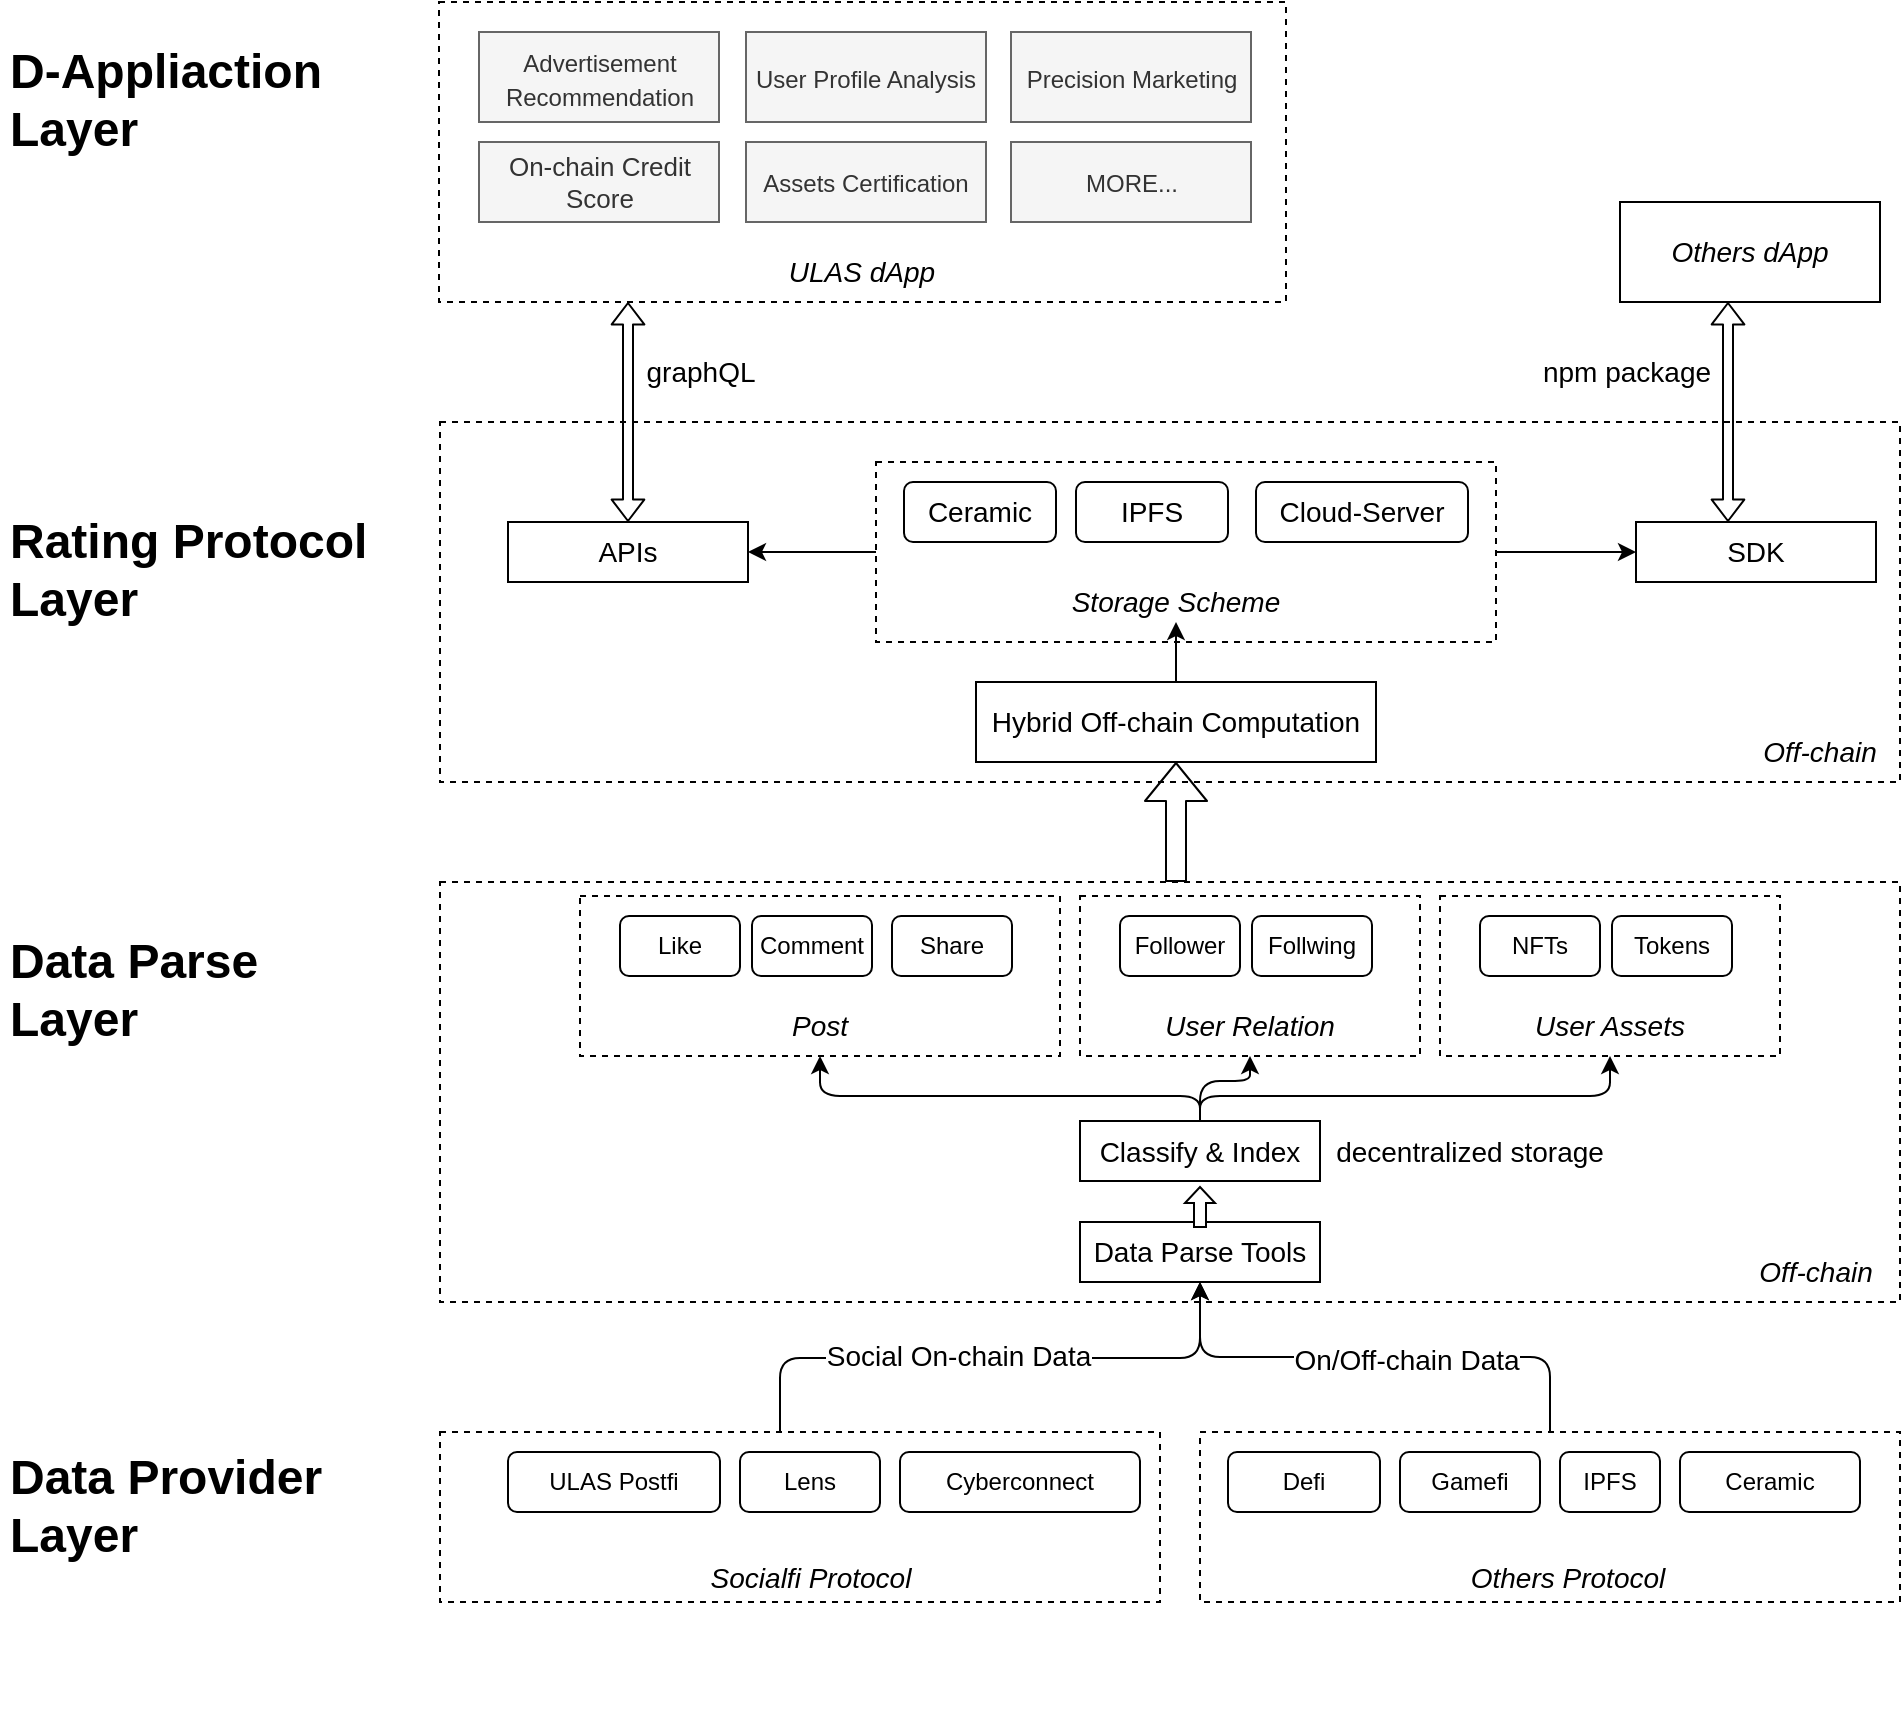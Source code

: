 <mxfile version="20.1.1" type="github">
  <diagram id="ygzSirnMUKqVHTcodODq" name="Page-1">
    <mxGraphModel dx="2121" dy="1136" grid="1" gridSize="10" guides="1" tooltips="1" connect="1" arrows="1" fold="1" page="1" pageScale="1" pageWidth="827" pageHeight="1169" math="0" shadow="0">
      <root>
        <mxCell id="0" />
        <mxCell id="1" parent="0" />
        <mxCell id="9h2n3OwukKY5-VpyM2bv-74" value="" style="rounded=0;whiteSpace=wrap;html=1;dashed=1;" vertex="1" parent="1">
          <mxGeometry x="260" y="280" width="730" height="180" as="geometry" />
        </mxCell>
        <mxCell id="9h2n3OwukKY5-VpyM2bv-57" value="" style="rounded=0;whiteSpace=wrap;html=1;dashed=1;" vertex="1" parent="1">
          <mxGeometry x="259.5" y="70" width="423.5" height="150" as="geometry" />
        </mxCell>
        <mxCell id="9h2n3OwukKY5-VpyM2bv-61" value="" style="edgeStyle=orthogonalEdgeStyle;rounded=1;orthogonalLoop=1;jettySize=auto;html=1;fontSize=14;" edge="1" parent="1" source="9h2n3OwukKY5-VpyM2bv-49" target="9h2n3OwukKY5-VpyM2bv-54">
          <mxGeometry relative="1" as="geometry" />
        </mxCell>
        <mxCell id="9h2n3OwukKY5-VpyM2bv-62" value="" style="edgeStyle=orthogonalEdgeStyle;rounded=1;orthogonalLoop=1;jettySize=auto;html=1;fontSize=14;" edge="1" parent="1" source="9h2n3OwukKY5-VpyM2bv-49" target="9h2n3OwukKY5-VpyM2bv-53">
          <mxGeometry relative="1" as="geometry" />
        </mxCell>
        <mxCell id="9h2n3OwukKY5-VpyM2bv-49" value="" style="rounded=0;whiteSpace=wrap;html=1;dashed=1;" vertex="1" parent="1">
          <mxGeometry x="478" y="300" width="310" height="90" as="geometry" />
        </mxCell>
        <mxCell id="nCG46OqaRl130R50hFcX-19" value="" style="rounded=0;whiteSpace=wrap;html=1;dashed=1;" parent="1" vertex="1">
          <mxGeometry x="260" y="785" width="360" height="85" as="geometry" />
        </mxCell>
        <mxCell id="nCG46OqaRl130R50hFcX-2" value="&lt;h1&gt;Data Provider Layer&lt;/h1&gt;" style="text;html=1;strokeColor=none;fillColor=none;spacing=5;spacingTop=-20;whiteSpace=wrap;overflow=hidden;rounded=0;" parent="1" vertex="1">
          <mxGeometry x="40" y="787.5" width="230" height="140" as="geometry" />
        </mxCell>
        <mxCell id="nCG46OqaRl130R50hFcX-3" value="ULAS Postfi" style="rounded=1;whiteSpace=wrap;html=1;" parent="1" vertex="1">
          <mxGeometry x="294" y="795" width="106" height="30" as="geometry" />
        </mxCell>
        <mxCell id="nCG46OqaRl130R50hFcX-4" value="&lt;h1&gt;Rating Protocol Layer&lt;/h1&gt;" style="text;html=1;strokeColor=none;fillColor=none;spacing=5;spacingTop=-20;whiteSpace=wrap;overflow=hidden;rounded=0;" parent="1" vertex="1">
          <mxGeometry x="40" y="320" width="190" height="120" as="geometry" />
        </mxCell>
        <mxCell id="nCG46OqaRl130R50hFcX-5" value="&lt;h1&gt;D-Appliaction Layer&lt;/h1&gt;" style="text;html=1;strokeColor=none;fillColor=none;spacing=5;spacingTop=-20;whiteSpace=wrap;overflow=hidden;rounded=0;" parent="1" vertex="1">
          <mxGeometry x="40" y="85" width="190" height="120" as="geometry" />
        </mxCell>
        <mxCell id="nCG46OqaRl130R50hFcX-9" value="Lens" style="rounded=1;whiteSpace=wrap;html=1;" parent="1" vertex="1">
          <mxGeometry x="410" y="795" width="70" height="30" as="geometry" />
        </mxCell>
        <mxCell id="nCG46OqaRl130R50hFcX-10" value="Cyberconnect" style="rounded=1;whiteSpace=wrap;html=1;" parent="1" vertex="1">
          <mxGeometry x="490" y="795" width="120" height="30" as="geometry" />
        </mxCell>
        <mxCell id="nCG46OqaRl130R50hFcX-13" value="&lt;h1&gt;Data Parse Layer&lt;/h1&gt;&lt;p&gt;&lt;br&gt;&lt;/p&gt;" style="text;html=1;strokeColor=none;fillColor=none;spacing=5;spacingTop=-20;whiteSpace=wrap;overflow=hidden;rounded=0;" parent="1" vertex="1">
          <mxGeometry x="40" y="529.75" width="200" height="170.5" as="geometry" />
        </mxCell>
        <mxCell id="nCG46OqaRl130R50hFcX-17" value="Off-chain" style="text;html=1;strokeColor=none;fillColor=none;align=center;verticalAlign=middle;whiteSpace=wrap;rounded=0;dashed=1;" parent="1" vertex="1">
          <mxGeometry x="460" y="520" width="60" height="30" as="geometry" />
        </mxCell>
        <mxCell id="nCG46OqaRl130R50hFcX-23" value="" style="rounded=0;whiteSpace=wrap;html=1;dashed=1;" parent="1" vertex="1">
          <mxGeometry x="260" y="510" width="730" height="210" as="geometry" />
        </mxCell>
        <mxCell id="9h2n3OwukKY5-VpyM2bv-1" value="" style="rounded=0;whiteSpace=wrap;html=1;dashed=1;" vertex="1" parent="1">
          <mxGeometry x="330" y="517" width="240" height="80" as="geometry" />
        </mxCell>
        <mxCell id="9h2n3OwukKY5-VpyM2bv-2" value="Like" style="rounded=1;whiteSpace=wrap;html=1;" vertex="1" parent="1">
          <mxGeometry x="350" y="527" width="60" height="30" as="geometry" />
        </mxCell>
        <mxCell id="9h2n3OwukKY5-VpyM2bv-3" value="Comment" style="rounded=1;whiteSpace=wrap;html=1;" vertex="1" parent="1">
          <mxGeometry x="416" y="527" width="60" height="30" as="geometry" />
        </mxCell>
        <mxCell id="9h2n3OwukKY5-VpyM2bv-4" value="Share" style="rounded=1;whiteSpace=wrap;html=1;" vertex="1" parent="1">
          <mxGeometry x="486" y="527" width="60" height="30" as="geometry" />
        </mxCell>
        <mxCell id="9h2n3OwukKY5-VpyM2bv-5" value="&lt;font style=&quot;font-size: 14px;&quot;&gt;&lt;i&gt;Post&lt;/i&gt;&lt;/font&gt;" style="text;html=1;strokeColor=none;fillColor=none;align=center;verticalAlign=middle;whiteSpace=wrap;rounded=0;" vertex="1" parent="1">
          <mxGeometry x="420" y="567" width="60" height="30" as="geometry" />
        </mxCell>
        <mxCell id="9h2n3OwukKY5-VpyM2bv-6" value="" style="rounded=0;whiteSpace=wrap;html=1;dashed=1;" vertex="1" parent="1">
          <mxGeometry x="580" y="517" width="170" height="80" as="geometry" />
        </mxCell>
        <mxCell id="9h2n3OwukKY5-VpyM2bv-7" value="Follower" style="rounded=1;whiteSpace=wrap;html=1;" vertex="1" parent="1">
          <mxGeometry x="600" y="527" width="60" height="30" as="geometry" />
        </mxCell>
        <mxCell id="9h2n3OwukKY5-VpyM2bv-8" value="Follwing" style="rounded=1;whiteSpace=wrap;html=1;" vertex="1" parent="1">
          <mxGeometry x="666" y="527" width="60" height="30" as="geometry" />
        </mxCell>
        <mxCell id="9h2n3OwukKY5-VpyM2bv-10" value="&lt;font style=&quot;font-size: 14px;&quot;&gt;&lt;i&gt;User Relation&lt;/i&gt;&lt;/font&gt;" style="text;html=1;strokeColor=none;fillColor=none;align=center;verticalAlign=middle;whiteSpace=wrap;rounded=0;" vertex="1" parent="1">
          <mxGeometry x="610" y="572" width="110" height="20" as="geometry" />
        </mxCell>
        <mxCell id="9h2n3OwukKY5-VpyM2bv-11" value="" style="rounded=0;whiteSpace=wrap;html=1;dashed=1;" vertex="1" parent="1">
          <mxGeometry x="760" y="517" width="170" height="80" as="geometry" />
        </mxCell>
        <mxCell id="9h2n3OwukKY5-VpyM2bv-12" value="NFTs" style="rounded=1;whiteSpace=wrap;html=1;" vertex="1" parent="1">
          <mxGeometry x="780" y="527" width="60" height="30" as="geometry" />
        </mxCell>
        <mxCell id="9h2n3OwukKY5-VpyM2bv-13" value="Tokens" style="rounded=1;whiteSpace=wrap;html=1;" vertex="1" parent="1">
          <mxGeometry x="846" y="527" width="60" height="30" as="geometry" />
        </mxCell>
        <mxCell id="9h2n3OwukKY5-VpyM2bv-14" value="&lt;font style=&quot;font-size: 14px;&quot;&gt;&lt;i&gt;User Assets&lt;/i&gt;&lt;/font&gt;" style="text;html=1;strokeColor=none;fillColor=none;align=center;verticalAlign=middle;whiteSpace=wrap;rounded=0;" vertex="1" parent="1">
          <mxGeometry x="790" y="572" width="110" height="20" as="geometry" />
        </mxCell>
        <mxCell id="9h2n3OwukKY5-VpyM2bv-16" value="&lt;font style=&quot;font-size: 14px;&quot;&gt;&lt;i&gt;Socialfi Protocol&lt;/i&gt;&lt;/font&gt;" style="text;html=1;strokeColor=none;fillColor=none;align=center;verticalAlign=middle;whiteSpace=wrap;rounded=0;" vertex="1" parent="1">
          <mxGeometry x="382.5" y="845" width="125" height="25" as="geometry" />
        </mxCell>
        <mxCell id="9h2n3OwukKY5-VpyM2bv-17" value="Data Parse Tools" style="rounded=0;whiteSpace=wrap;html=1;fontSize=14;" vertex="1" parent="1">
          <mxGeometry x="580" y="680" width="120" height="30" as="geometry" />
        </mxCell>
        <mxCell id="9h2n3OwukKY5-VpyM2bv-25" value="" style="edgeStyle=orthogonalEdgeStyle;rounded=1;orthogonalLoop=1;jettySize=auto;html=1;fontSize=14;exitX=0.5;exitY=0;exitDx=0;exitDy=0;" edge="1" parent="1" source="9h2n3OwukKY5-VpyM2bv-18" target="9h2n3OwukKY5-VpyM2bv-17">
          <mxGeometry relative="1" as="geometry" />
        </mxCell>
        <mxCell id="9h2n3OwukKY5-VpyM2bv-28" value="On/Off-chain Data" style="edgeLabel;html=1;align=center;verticalAlign=middle;resizable=0;points=[];fontSize=14;" vertex="1" connectable="0" parent="9h2n3OwukKY5-VpyM2bv-25">
          <mxGeometry x="-0.123" y="1" relative="1" as="geometry">
            <mxPoint as="offset" />
          </mxGeometry>
        </mxCell>
        <mxCell id="9h2n3OwukKY5-VpyM2bv-18" value="" style="rounded=0;whiteSpace=wrap;html=1;dashed=1;" vertex="1" parent="1">
          <mxGeometry x="640" y="785" width="350" height="85" as="geometry" />
        </mxCell>
        <mxCell id="9h2n3OwukKY5-VpyM2bv-19" value="Defi" style="rounded=1;whiteSpace=wrap;html=1;" vertex="1" parent="1">
          <mxGeometry x="654" y="795" width="76" height="30" as="geometry" />
        </mxCell>
        <mxCell id="9h2n3OwukKY5-VpyM2bv-20" value="Gamefi" style="rounded=1;whiteSpace=wrap;html=1;" vertex="1" parent="1">
          <mxGeometry x="740" y="795" width="70" height="30" as="geometry" />
        </mxCell>
        <mxCell id="9h2n3OwukKY5-VpyM2bv-21" value="IPFS" style="rounded=1;whiteSpace=wrap;html=1;" vertex="1" parent="1">
          <mxGeometry x="820" y="795" width="50" height="30" as="geometry" />
        </mxCell>
        <mxCell id="9h2n3OwukKY5-VpyM2bv-22" value="&lt;font style=&quot;font-size: 14px;&quot;&gt;&lt;i&gt;Others Protocol&lt;/i&gt;&lt;/font&gt;" style="text;html=1;strokeColor=none;fillColor=none;align=center;verticalAlign=middle;whiteSpace=wrap;rounded=0;" vertex="1" parent="1">
          <mxGeometry x="740" y="845" width="167.5" height="25" as="geometry" />
        </mxCell>
        <mxCell id="9h2n3OwukKY5-VpyM2bv-23" value="" style="edgeStyle=orthogonalEdgeStyle;orthogonalLoop=1;jettySize=auto;html=1;fontSize=14;rounded=1;" edge="1" parent="1" source="nCG46OqaRl130R50hFcX-19" target="9h2n3OwukKY5-VpyM2bv-17">
          <mxGeometry relative="1" as="geometry">
            <Array as="points">
              <mxPoint x="430" y="748" />
              <mxPoint x="640" y="748" />
            </Array>
          </mxGeometry>
        </mxCell>
        <mxCell id="9h2n3OwukKY5-VpyM2bv-27" value="Social On-chain Data" style="edgeLabel;html=1;align=center;verticalAlign=middle;resizable=0;points=[];fontSize=14;" vertex="1" connectable="0" parent="9h2n3OwukKY5-VpyM2bv-23">
          <mxGeometry x="-0.121" y="1" relative="1" as="geometry">
            <mxPoint as="offset" />
          </mxGeometry>
        </mxCell>
        <mxCell id="nCG46OqaRl130R50hFcX-11" value="Ceramic" style="rounded=1;whiteSpace=wrap;html=1;" parent="1" vertex="1">
          <mxGeometry x="880" y="795" width="90" height="30" as="geometry" />
        </mxCell>
        <mxCell id="9h2n3OwukKY5-VpyM2bv-33" style="edgeStyle=orthogonalEdgeStyle;rounded=1;orthogonalLoop=1;jettySize=auto;html=1;exitX=0.5;exitY=0;exitDx=0;exitDy=0;fontSize=14;entryX=0.5;entryY=1;entryDx=0;entryDy=0;" edge="1" parent="1" source="9h2n3OwukKY5-VpyM2bv-30" target="9h2n3OwukKY5-VpyM2bv-5">
          <mxGeometry relative="1" as="geometry">
            <Array as="points">
              <mxPoint x="640" y="617" />
              <mxPoint x="450" y="617" />
            </Array>
          </mxGeometry>
        </mxCell>
        <mxCell id="9h2n3OwukKY5-VpyM2bv-30" value="Classify &amp;amp; Index" style="rounded=0;whiteSpace=wrap;html=1;fontSize=14;" vertex="1" parent="1">
          <mxGeometry x="580" y="629.5" width="120" height="30" as="geometry" />
        </mxCell>
        <mxCell id="9h2n3OwukKY5-VpyM2bv-31" value="" style="shape=singleArrow;whiteSpace=wrap;html=1;arrowWidth=0.4;arrowSize=0.4;fontSize=14;rounded=0;rotation=-90;" vertex="1" parent="1">
          <mxGeometry x="630" y="665" width="20" height="15" as="geometry" />
        </mxCell>
        <mxCell id="9h2n3OwukKY5-VpyM2bv-34" style="edgeStyle=orthogonalEdgeStyle;rounded=1;orthogonalLoop=1;jettySize=auto;html=1;exitX=0.5;exitY=0;exitDx=0;exitDy=0;fontSize=14;" edge="1" parent="1" source="9h2n3OwukKY5-VpyM2bv-30" target="9h2n3OwukKY5-VpyM2bv-6">
          <mxGeometry relative="1" as="geometry">
            <mxPoint x="650" y="639.5" as="sourcePoint" />
            <mxPoint x="460" y="607" as="targetPoint" />
            <Array as="points" />
          </mxGeometry>
        </mxCell>
        <mxCell id="9h2n3OwukKY5-VpyM2bv-35" style="edgeStyle=orthogonalEdgeStyle;rounded=1;orthogonalLoop=1;jettySize=auto;html=1;exitX=0.5;exitY=0;exitDx=0;exitDy=0;fontSize=14;" edge="1" parent="1" source="9h2n3OwukKY5-VpyM2bv-30" target="9h2n3OwukKY5-VpyM2bv-11">
          <mxGeometry relative="1" as="geometry">
            <mxPoint x="650" y="639.5" as="sourcePoint" />
            <mxPoint x="675" y="607" as="targetPoint" />
            <Array as="points">
              <mxPoint x="640" y="617" />
              <mxPoint x="845" y="617" />
            </Array>
          </mxGeometry>
        </mxCell>
        <mxCell id="9h2n3OwukKY5-VpyM2bv-38" value="decentralized storage" style="text;html=1;strokeColor=none;fillColor=none;align=center;verticalAlign=middle;whiteSpace=wrap;rounded=0;fontSize=14;" vertex="1" parent="1">
          <mxGeometry x="700" y="629.5" width="150" height="30" as="geometry" />
        </mxCell>
        <mxCell id="9h2n3OwukKY5-VpyM2bv-39" value="&lt;i&gt;Off-chain&lt;/i&gt;" style="text;html=1;strokeColor=none;fillColor=none;align=center;verticalAlign=middle;whiteSpace=wrap;rounded=0;fontSize=14;" vertex="1" parent="1">
          <mxGeometry x="918" y="690" width="60" height="30" as="geometry" />
        </mxCell>
        <mxCell id="9h2n3OwukKY5-VpyM2bv-52" style="edgeStyle=orthogonalEdgeStyle;rounded=1;orthogonalLoop=1;jettySize=auto;html=1;exitX=0.5;exitY=0;exitDx=0;exitDy=0;entryX=0.5;entryY=1;entryDx=0;entryDy=0;fontSize=14;" edge="1" parent="1" source="9h2n3OwukKY5-VpyM2bv-40" target="9h2n3OwukKY5-VpyM2bv-50">
          <mxGeometry relative="1" as="geometry" />
        </mxCell>
        <mxCell id="9h2n3OwukKY5-VpyM2bv-40" value="Hybrid Off-chain Computation" style="rounded=0;whiteSpace=wrap;html=1;fontSize=14;" vertex="1" parent="1">
          <mxGeometry x="528" y="410" width="200" height="40" as="geometry" />
        </mxCell>
        <mxCell id="9h2n3OwukKY5-VpyM2bv-44" value="&lt;font style=&quot;font-size: 12px;&quot;&gt;Advertisement&lt;br&gt;Recommendation&lt;/font&gt;" style="rounded=0;whiteSpace=wrap;html=1;fontSize=14;fillColor=#f5f5f5;strokeColor=#666666;fontColor=#333333;perimeterSpacing=0;" vertex="1" parent="1">
          <mxGeometry x="279.5" y="85" width="120" height="45" as="geometry" />
        </mxCell>
        <mxCell id="9h2n3OwukKY5-VpyM2bv-45" value="&lt;font style=&quot;font-size: 12px;&quot;&gt;User Profile Analysis&lt;/font&gt;" style="rounded=0;whiteSpace=wrap;html=1;fontSize=14;fillColor=#f5f5f5;strokeColor=#666666;fontColor=#333333;" vertex="1" parent="1">
          <mxGeometry x="413" y="85" width="120" height="45" as="geometry" />
        </mxCell>
        <mxCell id="9h2n3OwukKY5-VpyM2bv-46" value="Ceramic" style="rounded=1;whiteSpace=wrap;html=1;fontSize=14;" vertex="1" parent="1">
          <mxGeometry x="492" y="310" width="76" height="30" as="geometry" />
        </mxCell>
        <mxCell id="9h2n3OwukKY5-VpyM2bv-47" value="IPFS" style="rounded=1;whiteSpace=wrap;html=1;fontSize=14;" vertex="1" parent="1">
          <mxGeometry x="578" y="310" width="76" height="30" as="geometry" />
        </mxCell>
        <mxCell id="9h2n3OwukKY5-VpyM2bv-48" value="Cloud-Server" style="rounded=1;whiteSpace=wrap;html=1;fontSize=14;" vertex="1" parent="1">
          <mxGeometry x="668" y="310" width="106" height="30" as="geometry" />
        </mxCell>
        <mxCell id="9h2n3OwukKY5-VpyM2bv-50" value="&lt;font style=&quot;font-size: 14px;&quot;&gt;&lt;i&gt;Storage Scheme&lt;/i&gt;&lt;/font&gt;" style="text;html=1;strokeColor=none;fillColor=none;align=center;verticalAlign=middle;whiteSpace=wrap;rounded=0;" vertex="1" parent="1">
          <mxGeometry x="573" y="360" width="110" height="20" as="geometry" />
        </mxCell>
        <mxCell id="9h2n3OwukKY5-VpyM2bv-53" value="SDK" style="rounded=0;whiteSpace=wrap;html=1;fontSize=14;" vertex="1" parent="1">
          <mxGeometry x="858" y="330" width="120" height="30" as="geometry" />
        </mxCell>
        <mxCell id="9h2n3OwukKY5-VpyM2bv-54" value="APIs" style="rounded=0;whiteSpace=wrap;html=1;fontSize=14;" vertex="1" parent="1">
          <mxGeometry x="294" y="330" width="120" height="30" as="geometry" />
        </mxCell>
        <mxCell id="9h2n3OwukKY5-VpyM2bv-56" value="" style="shape=flexArrow;endArrow=classic;startArrow=classic;html=1;rounded=1;fontSize=14;exitX=0.5;exitY=0;exitDx=0;exitDy=0;startWidth=10.333;startSize=3.237;endWidth=10.333;endSize=3.237;width=5;" edge="1" parent="1" source="9h2n3OwukKY5-VpyM2bv-54">
          <mxGeometry width="100" height="100" relative="1" as="geometry">
            <mxPoint x="500" y="240" as="sourcePoint" />
            <mxPoint x="354" y="220" as="targetPoint" />
          </mxGeometry>
        </mxCell>
        <mxCell id="9h2n3OwukKY5-VpyM2bv-59" value="graphQL" style="text;html=1;align=center;verticalAlign=middle;resizable=0;points=[];autosize=1;strokeColor=none;fillColor=none;fontSize=14;" vertex="1" parent="1">
          <mxGeometry x="350" y="240" width="80" height="30" as="geometry" />
        </mxCell>
        <mxCell id="9h2n3OwukKY5-VpyM2bv-60" value="&lt;font style=&quot;font-size: 12px;&quot;&gt;Precision Marketing&lt;/font&gt;" style="rounded=0;whiteSpace=wrap;html=1;fontSize=14;fillColor=#f5f5f5;strokeColor=#666666;fontColor=#333333;" vertex="1" parent="1">
          <mxGeometry x="545.5" y="85" width="120" height="45" as="geometry" />
        </mxCell>
        <mxCell id="9h2n3OwukKY5-VpyM2bv-63" value="&lt;div style=&quot;font-size: 13px;&quot;&gt;On-chain Credit Score&lt;/div&gt;" style="rounded=0;whiteSpace=wrap;html=1;fontSize=14;align=center;fillColor=#f5f5f5;strokeColor=#666666;fontColor=#333333;" vertex="1" parent="1">
          <mxGeometry x="279.5" y="140" width="120" height="40" as="geometry" />
        </mxCell>
        <mxCell id="9h2n3OwukKY5-VpyM2bv-64" value="&lt;div style=&quot;&quot;&gt;&lt;font style=&quot;font-size: 12px;&quot;&gt;Assets Certification&lt;/font&gt;&lt;/div&gt;" style="rounded=0;whiteSpace=wrap;html=1;fontSize=14;align=center;fillColor=#f5f5f5;strokeColor=#666666;fontColor=#333333;" vertex="1" parent="1">
          <mxGeometry x="413" y="140" width="120" height="40" as="geometry" />
        </mxCell>
        <mxCell id="9h2n3OwukKY5-VpyM2bv-65" value="&lt;div style=&quot;&quot;&gt;&lt;font style=&quot;font-size: 12px;&quot;&gt;MORE...&lt;/font&gt;&lt;/div&gt;" style="rounded=0;whiteSpace=wrap;html=1;fontSize=14;align=center;fillColor=#f5f5f5;strokeColor=#666666;fontColor=#333333;" vertex="1" parent="1">
          <mxGeometry x="545.5" y="140" width="120" height="40" as="geometry" />
        </mxCell>
        <mxCell id="9h2n3OwukKY5-VpyM2bv-66" value="&lt;font style=&quot;font-size: 14px;&quot;&gt;&lt;i&gt;ULAS dApp&lt;/i&gt;&lt;/font&gt;" style="text;html=1;strokeColor=none;fillColor=none;align=center;verticalAlign=middle;whiteSpace=wrap;rounded=0;" vertex="1" parent="1">
          <mxGeometry x="411.25" y="190" width="120" height="30" as="geometry" />
        </mxCell>
        <mxCell id="9h2n3OwukKY5-VpyM2bv-68" value="" style="shape=flexArrow;endArrow=classic;startArrow=classic;html=1;rounded=1;fontSize=14;exitX=0.5;exitY=0;exitDx=0;exitDy=0;startWidth=10.333;startSize=3.237;endWidth=10.333;endSize=3.237;width=5;" edge="1" parent="1">
          <mxGeometry width="100" height="100" relative="1" as="geometry">
            <mxPoint x="904" y="330.0" as="sourcePoint" />
            <mxPoint x="904" y="220.0" as="targetPoint" />
          </mxGeometry>
        </mxCell>
        <mxCell id="9h2n3OwukKY5-VpyM2bv-69" value="npm package" style="text;html=1;align=center;verticalAlign=middle;resizable=0;points=[];autosize=1;strokeColor=none;fillColor=none;fontSize=14;" vertex="1" parent="1">
          <mxGeometry x="797.5" y="240" width="110" height="30" as="geometry" />
        </mxCell>
        <mxCell id="9h2n3OwukKY5-VpyM2bv-73" value="&lt;i style=&quot;font-size: 14px;&quot;&gt;Others dApp&lt;/i&gt;" style="rounded=0;whiteSpace=wrap;html=1;fillStyle=hatch;fontSize=12;" vertex="1" parent="1">
          <mxGeometry x="850" y="170" width="130" height="50" as="geometry" />
        </mxCell>
        <mxCell id="9h2n3OwukKY5-VpyM2bv-75" value="&lt;i&gt;Off-chain&lt;/i&gt;" style="text;html=1;strokeColor=none;fillColor=none;align=center;verticalAlign=middle;whiteSpace=wrap;rounded=0;fontSize=14;" vertex="1" parent="1">
          <mxGeometry x="920" y="430" width="60" height="30" as="geometry" />
        </mxCell>
        <mxCell id="9h2n3OwukKY5-VpyM2bv-43" value="" style="shape=flexArrow;endArrow=classic;html=1;rounded=1;fontSize=14;" edge="1" parent="1">
          <mxGeometry width="50" height="50" relative="1" as="geometry">
            <mxPoint x="628" y="510" as="sourcePoint" />
            <mxPoint x="628" y="450" as="targetPoint" />
          </mxGeometry>
        </mxCell>
      </root>
    </mxGraphModel>
  </diagram>
</mxfile>
